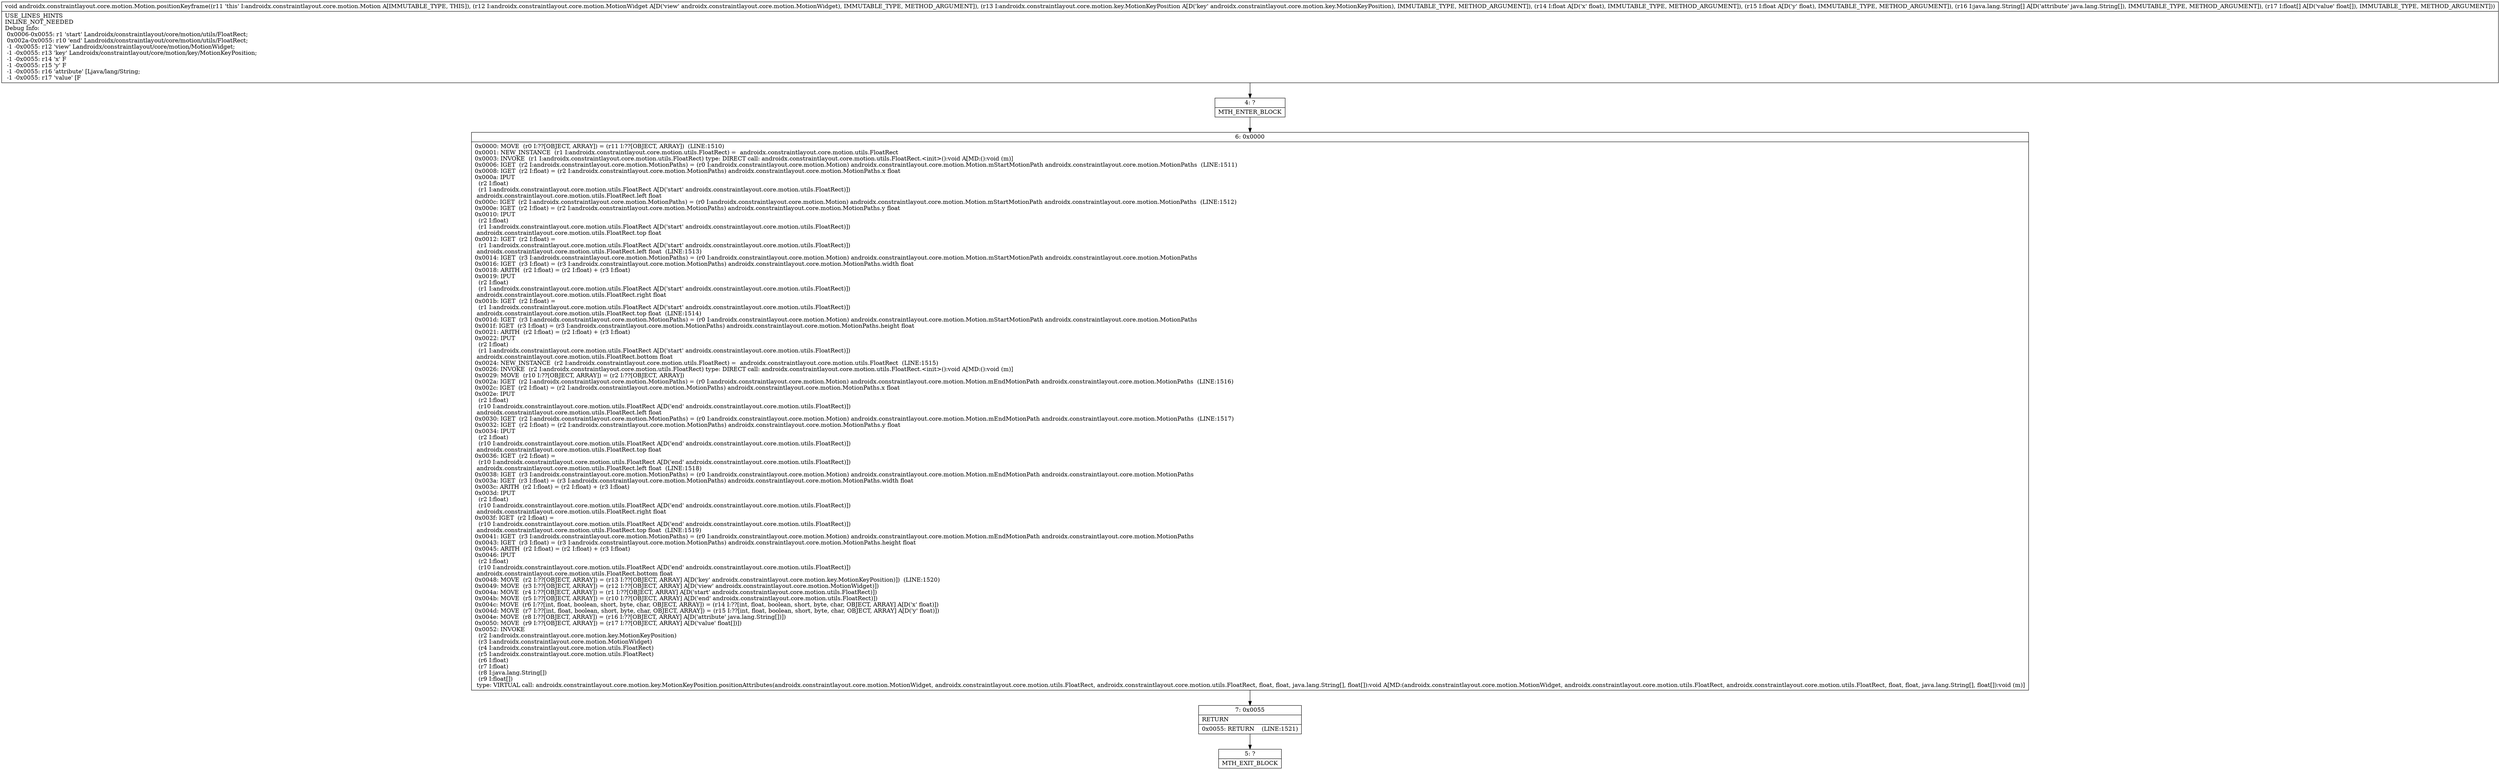 digraph "CFG forandroidx.constraintlayout.core.motion.Motion.positionKeyframe(Landroidx\/constraintlayout\/core\/motion\/MotionWidget;Landroidx\/constraintlayout\/core\/motion\/key\/MotionKeyPosition;FF[Ljava\/lang\/String;[F)V" {
Node_4 [shape=record,label="{4\:\ ?|MTH_ENTER_BLOCK\l}"];
Node_6 [shape=record,label="{6\:\ 0x0000|0x0000: MOVE  (r0 I:??[OBJECT, ARRAY]) = (r11 I:??[OBJECT, ARRAY])  (LINE:1510)\l0x0001: NEW_INSTANCE  (r1 I:androidx.constraintlayout.core.motion.utils.FloatRect) =  androidx.constraintlayout.core.motion.utils.FloatRect \l0x0003: INVOKE  (r1 I:androidx.constraintlayout.core.motion.utils.FloatRect) type: DIRECT call: androidx.constraintlayout.core.motion.utils.FloatRect.\<init\>():void A[MD:():void (m)]\l0x0006: IGET  (r2 I:androidx.constraintlayout.core.motion.MotionPaths) = (r0 I:androidx.constraintlayout.core.motion.Motion) androidx.constraintlayout.core.motion.Motion.mStartMotionPath androidx.constraintlayout.core.motion.MotionPaths  (LINE:1511)\l0x0008: IGET  (r2 I:float) = (r2 I:androidx.constraintlayout.core.motion.MotionPaths) androidx.constraintlayout.core.motion.MotionPaths.x float \l0x000a: IPUT  \l  (r2 I:float)\l  (r1 I:androidx.constraintlayout.core.motion.utils.FloatRect A[D('start' androidx.constraintlayout.core.motion.utils.FloatRect)])\l androidx.constraintlayout.core.motion.utils.FloatRect.left float \l0x000c: IGET  (r2 I:androidx.constraintlayout.core.motion.MotionPaths) = (r0 I:androidx.constraintlayout.core.motion.Motion) androidx.constraintlayout.core.motion.Motion.mStartMotionPath androidx.constraintlayout.core.motion.MotionPaths  (LINE:1512)\l0x000e: IGET  (r2 I:float) = (r2 I:androidx.constraintlayout.core.motion.MotionPaths) androidx.constraintlayout.core.motion.MotionPaths.y float \l0x0010: IPUT  \l  (r2 I:float)\l  (r1 I:androidx.constraintlayout.core.motion.utils.FloatRect A[D('start' androidx.constraintlayout.core.motion.utils.FloatRect)])\l androidx.constraintlayout.core.motion.utils.FloatRect.top float \l0x0012: IGET  (r2 I:float) = \l  (r1 I:androidx.constraintlayout.core.motion.utils.FloatRect A[D('start' androidx.constraintlayout.core.motion.utils.FloatRect)])\l androidx.constraintlayout.core.motion.utils.FloatRect.left float  (LINE:1513)\l0x0014: IGET  (r3 I:androidx.constraintlayout.core.motion.MotionPaths) = (r0 I:androidx.constraintlayout.core.motion.Motion) androidx.constraintlayout.core.motion.Motion.mStartMotionPath androidx.constraintlayout.core.motion.MotionPaths \l0x0016: IGET  (r3 I:float) = (r3 I:androidx.constraintlayout.core.motion.MotionPaths) androidx.constraintlayout.core.motion.MotionPaths.width float \l0x0018: ARITH  (r2 I:float) = (r2 I:float) + (r3 I:float) \l0x0019: IPUT  \l  (r2 I:float)\l  (r1 I:androidx.constraintlayout.core.motion.utils.FloatRect A[D('start' androidx.constraintlayout.core.motion.utils.FloatRect)])\l androidx.constraintlayout.core.motion.utils.FloatRect.right float \l0x001b: IGET  (r2 I:float) = \l  (r1 I:androidx.constraintlayout.core.motion.utils.FloatRect A[D('start' androidx.constraintlayout.core.motion.utils.FloatRect)])\l androidx.constraintlayout.core.motion.utils.FloatRect.top float  (LINE:1514)\l0x001d: IGET  (r3 I:androidx.constraintlayout.core.motion.MotionPaths) = (r0 I:androidx.constraintlayout.core.motion.Motion) androidx.constraintlayout.core.motion.Motion.mStartMotionPath androidx.constraintlayout.core.motion.MotionPaths \l0x001f: IGET  (r3 I:float) = (r3 I:androidx.constraintlayout.core.motion.MotionPaths) androidx.constraintlayout.core.motion.MotionPaths.height float \l0x0021: ARITH  (r2 I:float) = (r2 I:float) + (r3 I:float) \l0x0022: IPUT  \l  (r2 I:float)\l  (r1 I:androidx.constraintlayout.core.motion.utils.FloatRect A[D('start' androidx.constraintlayout.core.motion.utils.FloatRect)])\l androidx.constraintlayout.core.motion.utils.FloatRect.bottom float \l0x0024: NEW_INSTANCE  (r2 I:androidx.constraintlayout.core.motion.utils.FloatRect) =  androidx.constraintlayout.core.motion.utils.FloatRect  (LINE:1515)\l0x0026: INVOKE  (r2 I:androidx.constraintlayout.core.motion.utils.FloatRect) type: DIRECT call: androidx.constraintlayout.core.motion.utils.FloatRect.\<init\>():void A[MD:():void (m)]\l0x0029: MOVE  (r10 I:??[OBJECT, ARRAY]) = (r2 I:??[OBJECT, ARRAY]) \l0x002a: IGET  (r2 I:androidx.constraintlayout.core.motion.MotionPaths) = (r0 I:androidx.constraintlayout.core.motion.Motion) androidx.constraintlayout.core.motion.Motion.mEndMotionPath androidx.constraintlayout.core.motion.MotionPaths  (LINE:1516)\l0x002c: IGET  (r2 I:float) = (r2 I:androidx.constraintlayout.core.motion.MotionPaths) androidx.constraintlayout.core.motion.MotionPaths.x float \l0x002e: IPUT  \l  (r2 I:float)\l  (r10 I:androidx.constraintlayout.core.motion.utils.FloatRect A[D('end' androidx.constraintlayout.core.motion.utils.FloatRect)])\l androidx.constraintlayout.core.motion.utils.FloatRect.left float \l0x0030: IGET  (r2 I:androidx.constraintlayout.core.motion.MotionPaths) = (r0 I:androidx.constraintlayout.core.motion.Motion) androidx.constraintlayout.core.motion.Motion.mEndMotionPath androidx.constraintlayout.core.motion.MotionPaths  (LINE:1517)\l0x0032: IGET  (r2 I:float) = (r2 I:androidx.constraintlayout.core.motion.MotionPaths) androidx.constraintlayout.core.motion.MotionPaths.y float \l0x0034: IPUT  \l  (r2 I:float)\l  (r10 I:androidx.constraintlayout.core.motion.utils.FloatRect A[D('end' androidx.constraintlayout.core.motion.utils.FloatRect)])\l androidx.constraintlayout.core.motion.utils.FloatRect.top float \l0x0036: IGET  (r2 I:float) = \l  (r10 I:androidx.constraintlayout.core.motion.utils.FloatRect A[D('end' androidx.constraintlayout.core.motion.utils.FloatRect)])\l androidx.constraintlayout.core.motion.utils.FloatRect.left float  (LINE:1518)\l0x0038: IGET  (r3 I:androidx.constraintlayout.core.motion.MotionPaths) = (r0 I:androidx.constraintlayout.core.motion.Motion) androidx.constraintlayout.core.motion.Motion.mEndMotionPath androidx.constraintlayout.core.motion.MotionPaths \l0x003a: IGET  (r3 I:float) = (r3 I:androidx.constraintlayout.core.motion.MotionPaths) androidx.constraintlayout.core.motion.MotionPaths.width float \l0x003c: ARITH  (r2 I:float) = (r2 I:float) + (r3 I:float) \l0x003d: IPUT  \l  (r2 I:float)\l  (r10 I:androidx.constraintlayout.core.motion.utils.FloatRect A[D('end' androidx.constraintlayout.core.motion.utils.FloatRect)])\l androidx.constraintlayout.core.motion.utils.FloatRect.right float \l0x003f: IGET  (r2 I:float) = \l  (r10 I:androidx.constraintlayout.core.motion.utils.FloatRect A[D('end' androidx.constraintlayout.core.motion.utils.FloatRect)])\l androidx.constraintlayout.core.motion.utils.FloatRect.top float  (LINE:1519)\l0x0041: IGET  (r3 I:androidx.constraintlayout.core.motion.MotionPaths) = (r0 I:androidx.constraintlayout.core.motion.Motion) androidx.constraintlayout.core.motion.Motion.mEndMotionPath androidx.constraintlayout.core.motion.MotionPaths \l0x0043: IGET  (r3 I:float) = (r3 I:androidx.constraintlayout.core.motion.MotionPaths) androidx.constraintlayout.core.motion.MotionPaths.height float \l0x0045: ARITH  (r2 I:float) = (r2 I:float) + (r3 I:float) \l0x0046: IPUT  \l  (r2 I:float)\l  (r10 I:androidx.constraintlayout.core.motion.utils.FloatRect A[D('end' androidx.constraintlayout.core.motion.utils.FloatRect)])\l androidx.constraintlayout.core.motion.utils.FloatRect.bottom float \l0x0048: MOVE  (r2 I:??[OBJECT, ARRAY]) = (r13 I:??[OBJECT, ARRAY] A[D('key' androidx.constraintlayout.core.motion.key.MotionKeyPosition)])  (LINE:1520)\l0x0049: MOVE  (r3 I:??[OBJECT, ARRAY]) = (r12 I:??[OBJECT, ARRAY] A[D('view' androidx.constraintlayout.core.motion.MotionWidget)]) \l0x004a: MOVE  (r4 I:??[OBJECT, ARRAY]) = (r1 I:??[OBJECT, ARRAY] A[D('start' androidx.constraintlayout.core.motion.utils.FloatRect)]) \l0x004b: MOVE  (r5 I:??[OBJECT, ARRAY]) = (r10 I:??[OBJECT, ARRAY] A[D('end' androidx.constraintlayout.core.motion.utils.FloatRect)]) \l0x004c: MOVE  (r6 I:??[int, float, boolean, short, byte, char, OBJECT, ARRAY]) = (r14 I:??[int, float, boolean, short, byte, char, OBJECT, ARRAY] A[D('x' float)]) \l0x004d: MOVE  (r7 I:??[int, float, boolean, short, byte, char, OBJECT, ARRAY]) = (r15 I:??[int, float, boolean, short, byte, char, OBJECT, ARRAY] A[D('y' float)]) \l0x004e: MOVE  (r8 I:??[OBJECT, ARRAY]) = (r16 I:??[OBJECT, ARRAY] A[D('attribute' java.lang.String[])]) \l0x0050: MOVE  (r9 I:??[OBJECT, ARRAY]) = (r17 I:??[OBJECT, ARRAY] A[D('value' float[])]) \l0x0052: INVOKE  \l  (r2 I:androidx.constraintlayout.core.motion.key.MotionKeyPosition)\l  (r3 I:androidx.constraintlayout.core.motion.MotionWidget)\l  (r4 I:androidx.constraintlayout.core.motion.utils.FloatRect)\l  (r5 I:androidx.constraintlayout.core.motion.utils.FloatRect)\l  (r6 I:float)\l  (r7 I:float)\l  (r8 I:java.lang.String[])\l  (r9 I:float[])\l type: VIRTUAL call: androidx.constraintlayout.core.motion.key.MotionKeyPosition.positionAttributes(androidx.constraintlayout.core.motion.MotionWidget, androidx.constraintlayout.core.motion.utils.FloatRect, androidx.constraintlayout.core.motion.utils.FloatRect, float, float, java.lang.String[], float[]):void A[MD:(androidx.constraintlayout.core.motion.MotionWidget, androidx.constraintlayout.core.motion.utils.FloatRect, androidx.constraintlayout.core.motion.utils.FloatRect, float, float, java.lang.String[], float[]):void (m)]\l}"];
Node_7 [shape=record,label="{7\:\ 0x0055|RETURN\l|0x0055: RETURN    (LINE:1521)\l}"];
Node_5 [shape=record,label="{5\:\ ?|MTH_EXIT_BLOCK\l}"];
MethodNode[shape=record,label="{void androidx.constraintlayout.core.motion.Motion.positionKeyframe((r11 'this' I:androidx.constraintlayout.core.motion.Motion A[IMMUTABLE_TYPE, THIS]), (r12 I:androidx.constraintlayout.core.motion.MotionWidget A[D('view' androidx.constraintlayout.core.motion.MotionWidget), IMMUTABLE_TYPE, METHOD_ARGUMENT]), (r13 I:androidx.constraintlayout.core.motion.key.MotionKeyPosition A[D('key' androidx.constraintlayout.core.motion.key.MotionKeyPosition), IMMUTABLE_TYPE, METHOD_ARGUMENT]), (r14 I:float A[D('x' float), IMMUTABLE_TYPE, METHOD_ARGUMENT]), (r15 I:float A[D('y' float), IMMUTABLE_TYPE, METHOD_ARGUMENT]), (r16 I:java.lang.String[] A[D('attribute' java.lang.String[]), IMMUTABLE_TYPE, METHOD_ARGUMENT]), (r17 I:float[] A[D('value' float[]), IMMUTABLE_TYPE, METHOD_ARGUMENT]))  | USE_LINES_HINTS\lINLINE_NOT_NEEDED\lDebug Info:\l  0x0006\-0x0055: r1 'start' Landroidx\/constraintlayout\/core\/motion\/utils\/FloatRect;\l  0x002a\-0x0055: r10 'end' Landroidx\/constraintlayout\/core\/motion\/utils\/FloatRect;\l  \-1 \-0x0055: r12 'view' Landroidx\/constraintlayout\/core\/motion\/MotionWidget;\l  \-1 \-0x0055: r13 'key' Landroidx\/constraintlayout\/core\/motion\/key\/MotionKeyPosition;\l  \-1 \-0x0055: r14 'x' F\l  \-1 \-0x0055: r15 'y' F\l  \-1 \-0x0055: r16 'attribute' [Ljava\/lang\/String;\l  \-1 \-0x0055: r17 'value' [F\l}"];
MethodNode -> Node_4;Node_4 -> Node_6;
Node_6 -> Node_7;
Node_7 -> Node_5;
}


